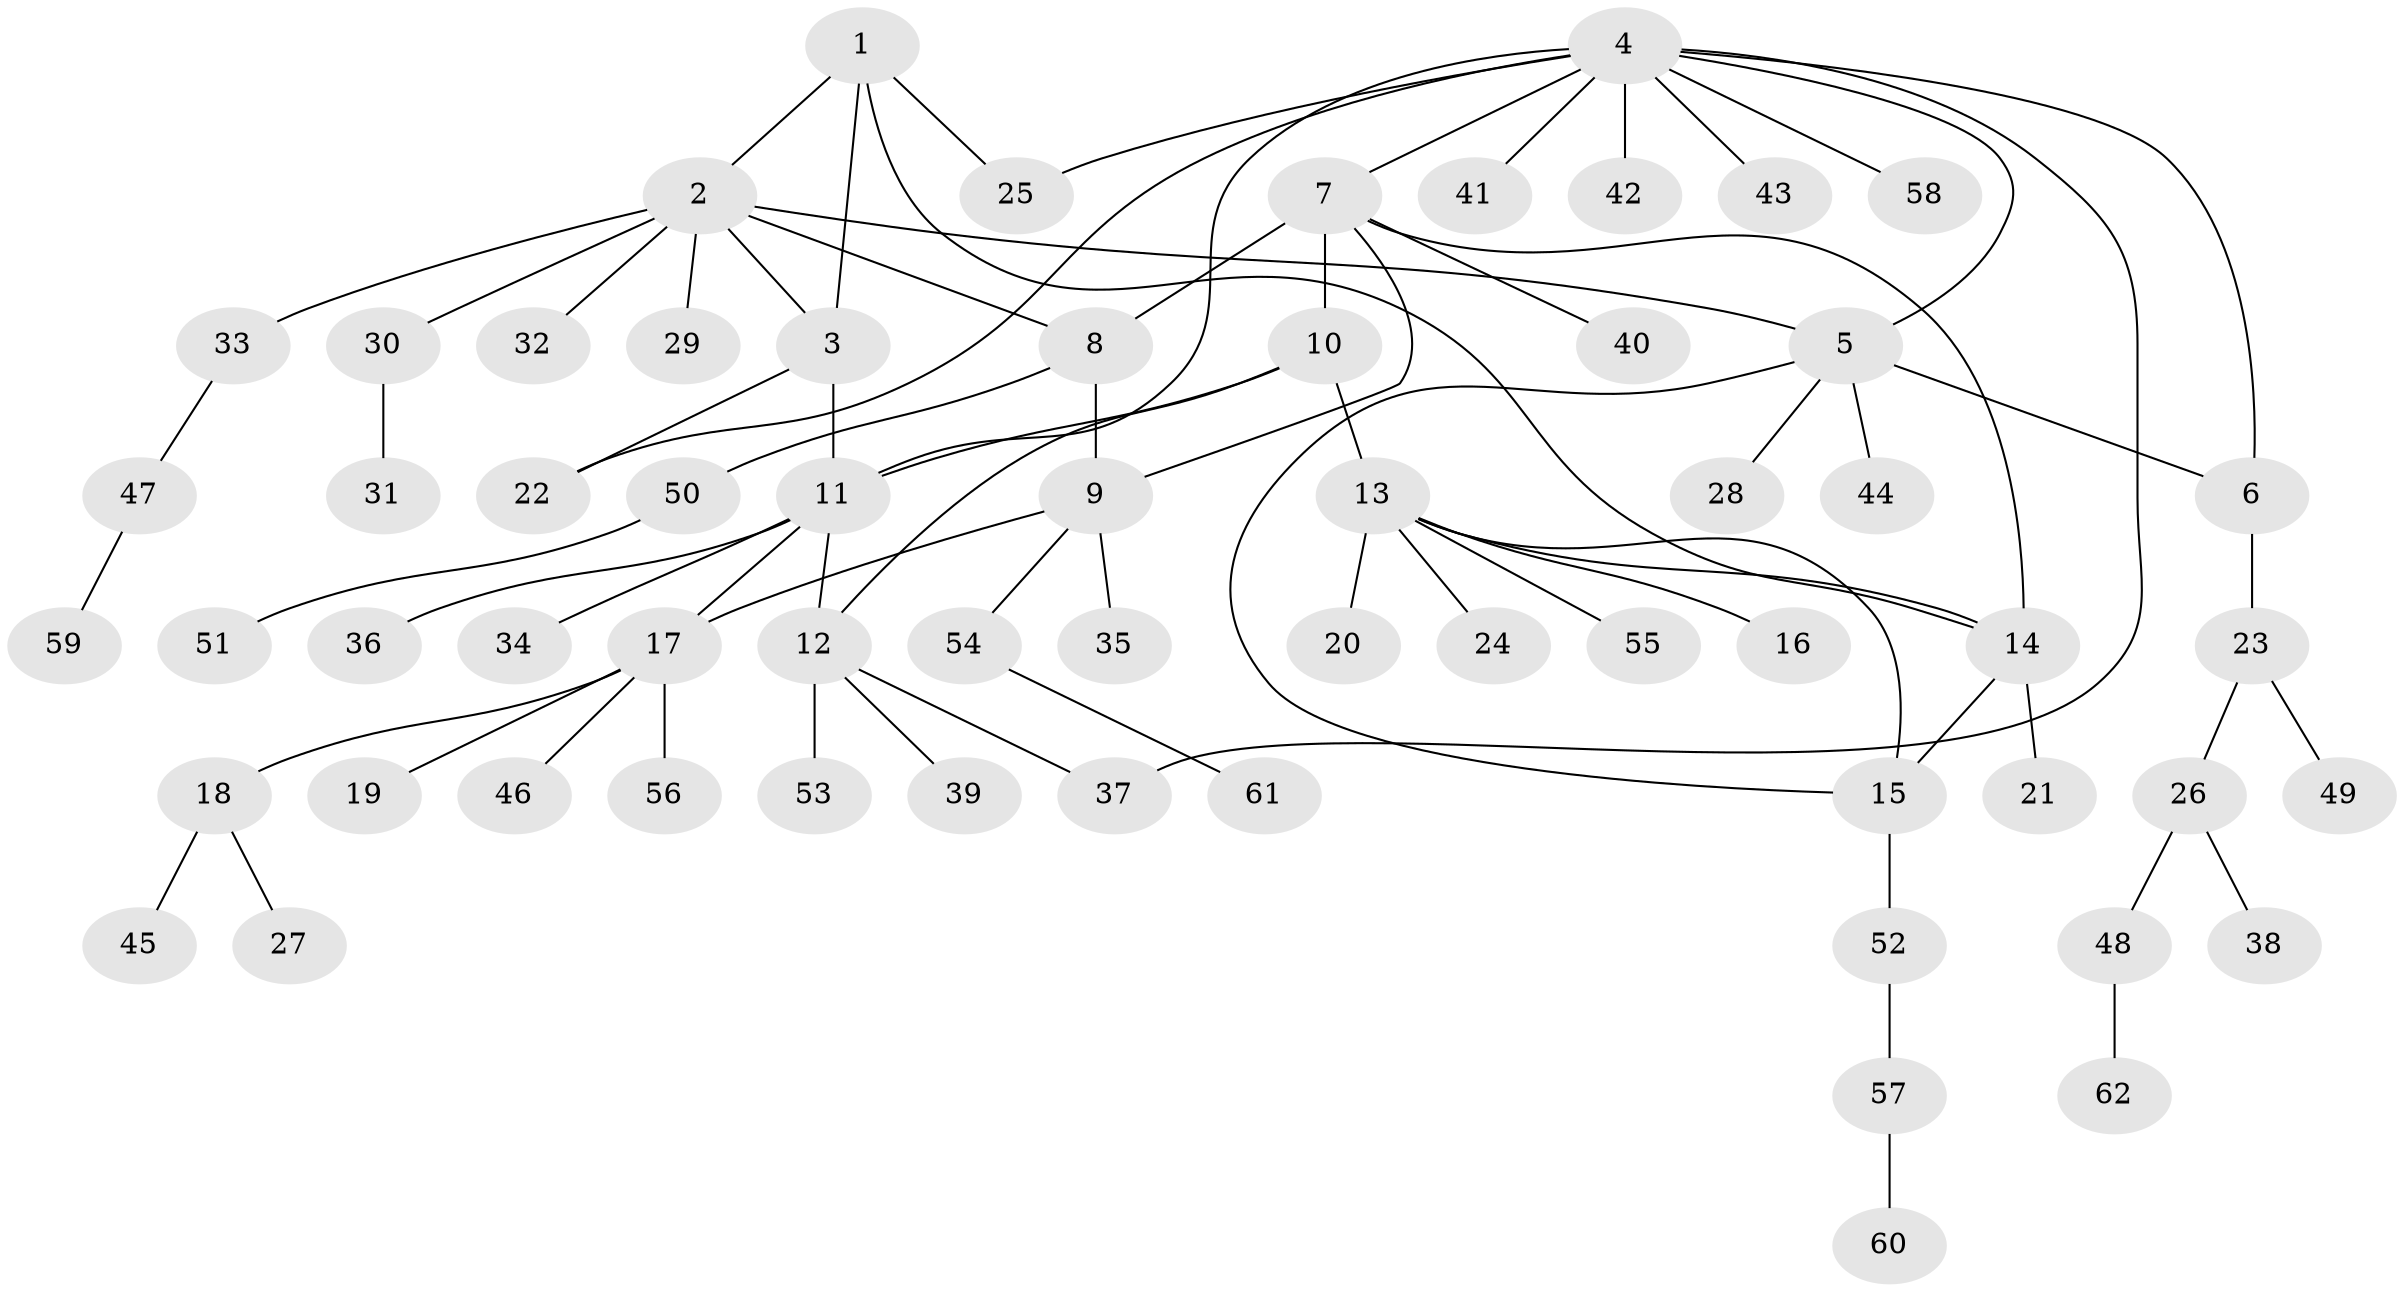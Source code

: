 // Generated by graph-tools (version 1.1) at 2025/02/03/09/25 03:02:45]
// undirected, 62 vertices, 76 edges
graph export_dot {
graph [start="1"]
  node [color=gray90,style=filled];
  1;
  2;
  3;
  4;
  5;
  6;
  7;
  8;
  9;
  10;
  11;
  12;
  13;
  14;
  15;
  16;
  17;
  18;
  19;
  20;
  21;
  22;
  23;
  24;
  25;
  26;
  27;
  28;
  29;
  30;
  31;
  32;
  33;
  34;
  35;
  36;
  37;
  38;
  39;
  40;
  41;
  42;
  43;
  44;
  45;
  46;
  47;
  48;
  49;
  50;
  51;
  52;
  53;
  54;
  55;
  56;
  57;
  58;
  59;
  60;
  61;
  62;
  1 -- 2;
  1 -- 3;
  1 -- 14;
  1 -- 25;
  2 -- 3;
  2 -- 5;
  2 -- 8;
  2 -- 29;
  2 -- 30;
  2 -- 32;
  2 -- 33;
  3 -- 11;
  3 -- 22;
  4 -- 5;
  4 -- 6;
  4 -- 7;
  4 -- 11;
  4 -- 22;
  4 -- 25;
  4 -- 37;
  4 -- 41;
  4 -- 42;
  4 -- 43;
  4 -- 58;
  5 -- 6;
  5 -- 15;
  5 -- 28;
  5 -- 44;
  6 -- 23;
  7 -- 8;
  7 -- 9;
  7 -- 10;
  7 -- 14;
  7 -- 40;
  8 -- 9;
  8 -- 50;
  9 -- 17;
  9 -- 35;
  9 -- 54;
  10 -- 11;
  10 -- 12;
  10 -- 13;
  11 -- 12;
  11 -- 17;
  11 -- 34;
  11 -- 36;
  12 -- 37;
  12 -- 39;
  12 -- 53;
  13 -- 14;
  13 -- 15;
  13 -- 16;
  13 -- 20;
  13 -- 24;
  13 -- 55;
  14 -- 15;
  14 -- 21;
  15 -- 52;
  17 -- 18;
  17 -- 19;
  17 -- 46;
  17 -- 56;
  18 -- 27;
  18 -- 45;
  23 -- 26;
  23 -- 49;
  26 -- 38;
  26 -- 48;
  30 -- 31;
  33 -- 47;
  47 -- 59;
  48 -- 62;
  50 -- 51;
  52 -- 57;
  54 -- 61;
  57 -- 60;
}
